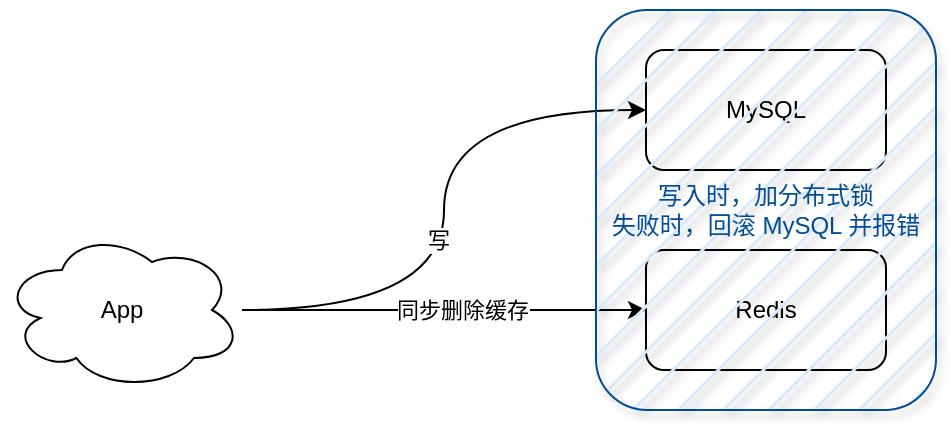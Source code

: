 <mxfile version="26.0.6">
  <diagram name="第 1 页" id="LvjFGIDxFa3_T1Y5Gw0-">
    <mxGraphModel dx="954" dy="581" grid="1" gridSize="10" guides="1" tooltips="1" connect="1" arrows="1" fold="1" page="1" pageScale="1" pageWidth="827" pageHeight="1169" math="0" shadow="0">
      <root>
        <mxCell id="0" />
        <mxCell id="1" parent="0" />
        <mxCell id="sS4oUDZ3pTjtGtMIdjDM-1" style="edgeStyle=orthogonalEdgeStyle;rounded=0;orthogonalLoop=1;jettySize=auto;html=1;entryX=0;entryY=0.5;entryDx=0;entryDy=0;strokeColor=default;curved=1;" edge="1" parent="1" source="sS4oUDZ3pTjtGtMIdjDM-5" target="sS4oUDZ3pTjtGtMIdjDM-6">
          <mxGeometry relative="1" as="geometry" />
        </mxCell>
        <mxCell id="sS4oUDZ3pTjtGtMIdjDM-2" value="写" style="edgeLabel;html=1;align=center;verticalAlign=middle;resizable=0;points=[];" vertex="1" connectable="0" parent="sS4oUDZ3pTjtGtMIdjDM-1">
          <mxGeometry x="-0.095" y="3" relative="1" as="geometry">
            <mxPoint as="offset" />
          </mxGeometry>
        </mxCell>
        <mxCell id="sS4oUDZ3pTjtGtMIdjDM-3" style="edgeStyle=orthogonalEdgeStyle;rounded=0;orthogonalLoop=1;jettySize=auto;html=1;entryX=0;entryY=0.5;entryDx=0;entryDy=0;" edge="1" parent="1" source="sS4oUDZ3pTjtGtMIdjDM-5" target="sS4oUDZ3pTjtGtMIdjDM-13">
          <mxGeometry relative="1" as="geometry" />
        </mxCell>
        <mxCell id="sS4oUDZ3pTjtGtMIdjDM-4" value="同步删除缓存" style="edgeLabel;html=1;align=center;verticalAlign=middle;resizable=0;points=[];" vertex="1" connectable="0" parent="sS4oUDZ3pTjtGtMIdjDM-3">
          <mxGeometry x="-0.006" y="-1" relative="1" as="geometry">
            <mxPoint x="9" y="-1" as="offset" />
          </mxGeometry>
        </mxCell>
        <mxCell id="sS4oUDZ3pTjtGtMIdjDM-5" value="App" style="ellipse;shape=cloud;whiteSpace=wrap;html=1;" vertex="1" parent="1">
          <mxGeometry x="43" y="240" width="120" height="80" as="geometry" />
        </mxCell>
        <mxCell id="sS4oUDZ3pTjtGtMIdjDM-6" value="MySQL" style="rounded=1;whiteSpace=wrap;html=1;" vertex="1" parent="1">
          <mxGeometry x="365" y="150" width="120" height="60" as="geometry" />
        </mxCell>
        <mxCell id="sS4oUDZ3pTjtGtMIdjDM-13" value="Redis" style="rounded=1;whiteSpace=wrap;html=1;" vertex="1" parent="1">
          <mxGeometry x="365" y="250" width="120" height="60" as="geometry" />
        </mxCell>
        <mxCell id="sS4oUDZ3pTjtGtMIdjDM-20" value="&lt;font style=&quot;color: rgb(0, 76, 153);&quot;&gt;写入时，加分布式锁&lt;/font&gt;&lt;div&gt;&lt;font style=&quot;color: rgb(0, 76, 153);&quot;&gt;失败时，回滚 MySQL 并报错&lt;/font&gt;&lt;/div&gt;" style="rounded=1;whiteSpace=wrap;html=1;fillStyle=hatch;strokeColor=#004C99;shadow=1;fillColor=#dae8fc;" vertex="1" parent="1">
          <mxGeometry x="340" y="130" width="170" height="200" as="geometry" />
        </mxCell>
      </root>
    </mxGraphModel>
  </diagram>
</mxfile>
